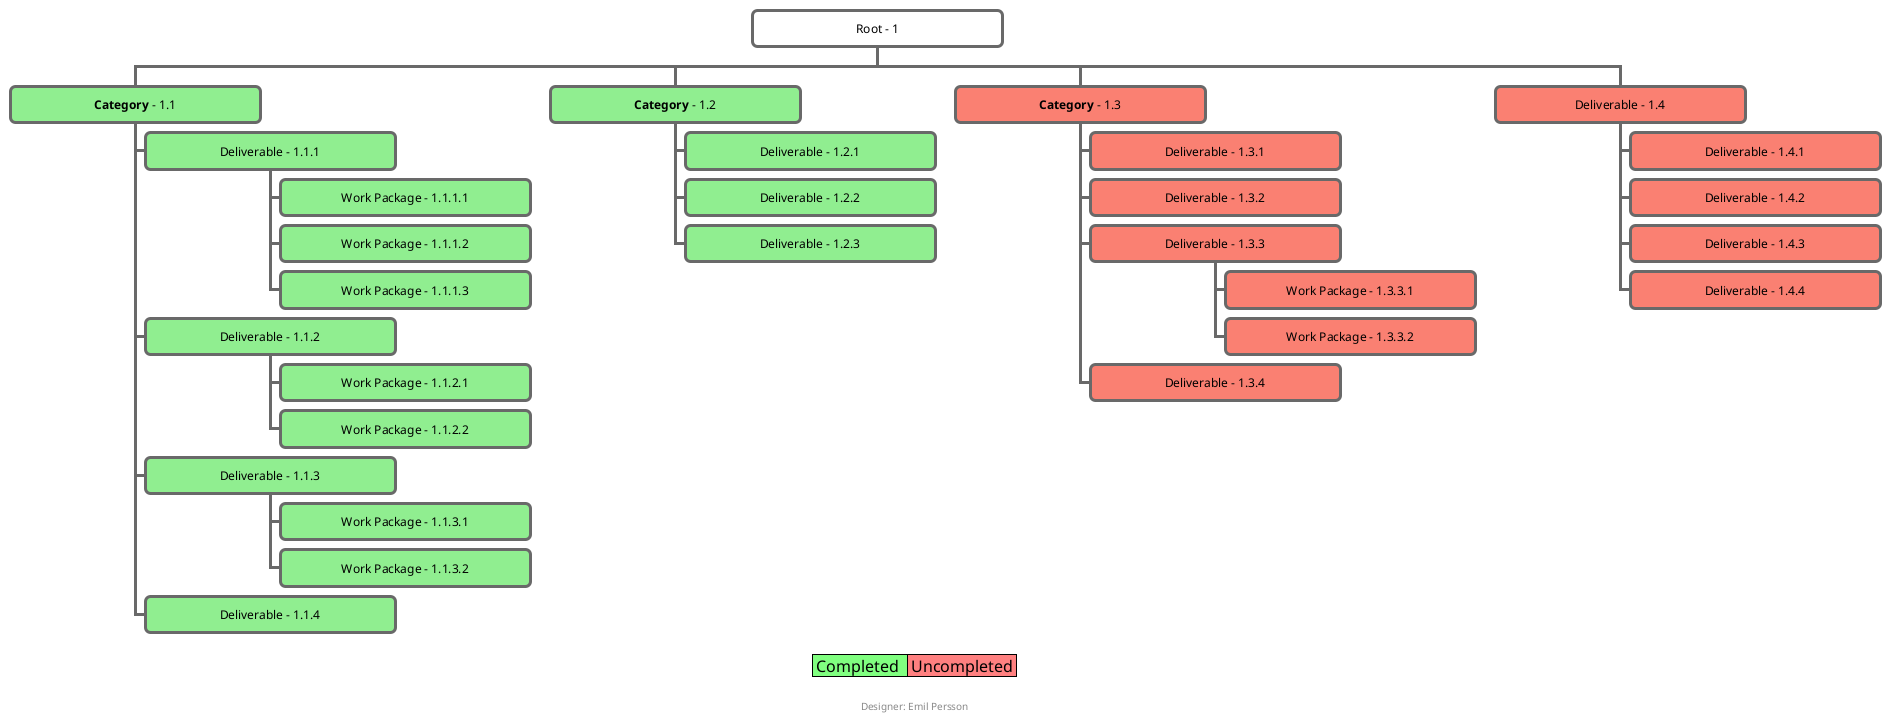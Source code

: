 @startwbs WBS
' !include style.puml
<style>
wbsDiagram {
  Linecolor DimGray
  BackgroundColor White
  RoundCorner 10
  Margin 10
  Shadowing 0
  LineThickness 3
  MaximumWidth 250
  MinimumWidth 250
  HorizontalAlignment center
  .completed{
    BackgroundColor LightGreen
  }
  .uncompleted{
    BackgroundColor Salmon
  }
  legend {
  FontSize 16
  Margin 10
  BackGroundColor White
  LineThickness 0
}
}
</style>

+ Root - 1
++ **Category** - 1.1 <<completed>>
+++ Deliverable - 1.1.1 <<completed>>
++++ Work Package - 1.1.1.1 <<completed>>
++++ Work Package - 1.1.1.2 <<completed>>
++++ Work Package - 1.1.1.3 <<completed>>
+++ Deliverable - 1.1.2 <<completed>>
++++ Work Package - 1.1.2.1 <<completed>>
++++ Work Package - 1.1.2.2 <<completed>>
+++ Deliverable - 1.1.3 <<completed>>
++++ Work Package - 1.1.3.1 <<completed>>
++++ Work Package - 1.1.3.2 <<completed>>
+++ Deliverable - 1.1.4 <<completed>>
++ **Category** - 1.2 <<completed>>
+++ Deliverable - 1.2.1 <<completed>>
+++ Deliverable - 1.2.2 <<completed>>
+++ Deliverable - 1.2.3 <<completed>>
++ **Category** - 1.3  <<uncompleted>>
+++ Deliverable - 1.3.1 <<uncompleted>>
+++ Deliverable - 1.3.2 <<uncompleted>>
+++ Deliverable - 1.3.3 <<uncompleted>>
++++ Work Package - 1.3.3.1 <<uncompleted>>
++++ Work Package - 1.3.3.2 <<uncompleted>>
+++ Deliverable - 1.3.4<<uncompleted>>
++ Deliverable - 1.4<<uncompleted>>
+++ Deliverable - 1.4.1<<uncompleted>>
+++ Deliverable - 1.4.2<<uncompleted>>
+++ Deliverable - 1.4.3<<uncompleted>>
+++ Deliverable - 1.4.4<<uncompleted>>

footer Designer: Emil Persson

legend
| <#80FF80> Completed  |  <#FF8080> Uncompleted |
endlegend

@endwbs
